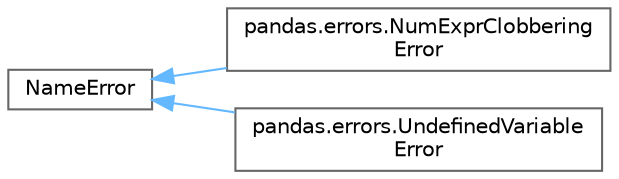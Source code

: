 digraph "Graphical Class Hierarchy"
{
 // LATEX_PDF_SIZE
  bgcolor="transparent";
  edge [fontname=Helvetica,fontsize=10,labelfontname=Helvetica,labelfontsize=10];
  node [fontname=Helvetica,fontsize=10,shape=box,height=0.2,width=0.4];
  rankdir="LR";
  Node0 [id="Node000000",label="NameError",height=0.2,width=0.4,color="grey40", fillcolor="white", style="filled",URL="$d7/dac/classNameError.html",tooltip=" "];
  Node0 -> Node1 [id="edge4151_Node000000_Node000001",dir="back",color="steelblue1",style="solid",tooltip=" "];
  Node1 [id="Node000001",label="pandas.errors.NumExprClobbering\lError",height=0.2,width=0.4,color="grey40", fillcolor="white", style="filled",URL="$da/dbe/classpandas_1_1errors_1_1NumExprClobberingError.html",tooltip=" "];
  Node0 -> Node2 [id="edge4152_Node000000_Node000002",dir="back",color="steelblue1",style="solid",tooltip=" "];
  Node2 [id="Node000002",label="pandas.errors.UndefinedVariable\lError",height=0.2,width=0.4,color="grey40", fillcolor="white", style="filled",URL="$da/d53/classpandas_1_1errors_1_1UndefinedVariableError.html",tooltip=" "];
}
